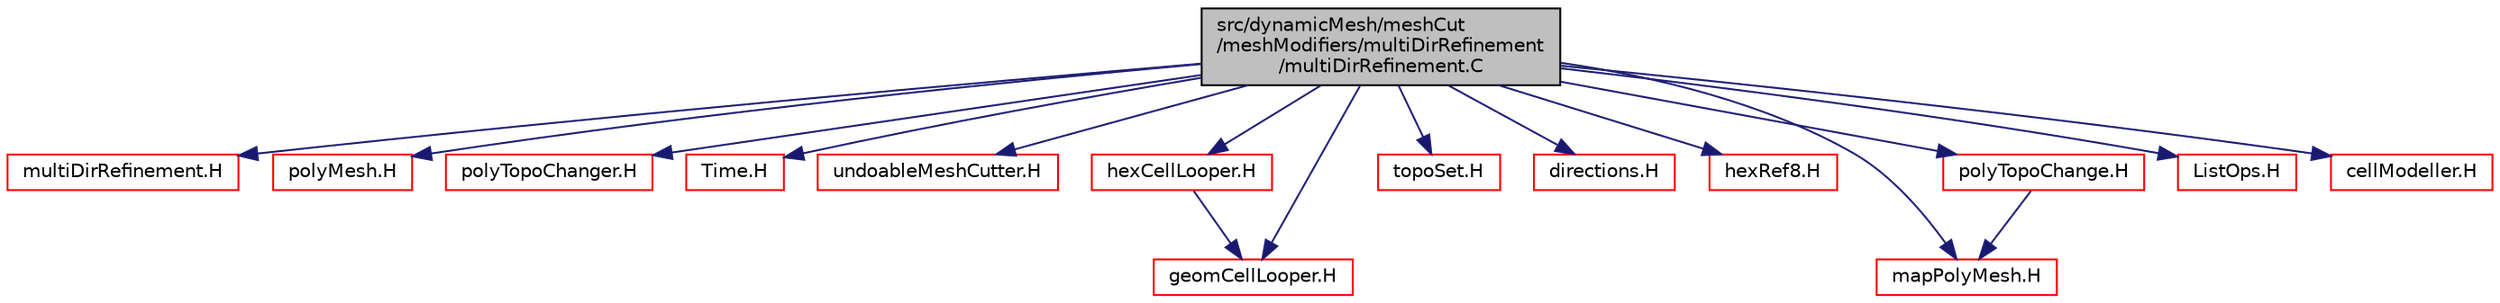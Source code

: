 digraph "src/dynamicMesh/meshCut/meshModifiers/multiDirRefinement/multiDirRefinement.C"
{
  bgcolor="transparent";
  edge [fontname="Helvetica",fontsize="10",labelfontname="Helvetica",labelfontsize="10"];
  node [fontname="Helvetica",fontsize="10",shape=record];
  Node1 [label="src/dynamicMesh/meshCut\l/meshModifiers/multiDirRefinement\l/multiDirRefinement.C",height=0.2,width=0.4,color="black", fillcolor="grey75", style="filled", fontcolor="black"];
  Node1 -> Node2 [color="midnightblue",fontsize="10",style="solid",fontname="Helvetica"];
  Node2 [label="multiDirRefinement.H",height=0.2,width=0.4,color="red",URL="$a04911.html"];
  Node1 -> Node3 [color="midnightblue",fontsize="10",style="solid",fontname="Helvetica"];
  Node3 [label="polyMesh.H",height=0.2,width=0.4,color="red",URL="$a08764.html"];
  Node1 -> Node4 [color="midnightblue",fontsize="10",style="solid",fontname="Helvetica"];
  Node4 [label="polyTopoChanger.H",height=0.2,width=0.4,color="red",URL="$a05020.html"];
  Node1 -> Node5 [color="midnightblue",fontsize="10",style="solid",fontname="Helvetica"];
  Node5 [label="Time.H",height=0.2,width=0.4,color="red",URL="$a07978.html"];
  Node1 -> Node6 [color="midnightblue",fontsize="10",style="solid",fontname="Helvetica"];
  Node6 [label="undoableMeshCutter.H",height=0.2,width=0.4,color="red",URL="$a04915.html"];
  Node1 -> Node7 [color="midnightblue",fontsize="10",style="solid",fontname="Helvetica"];
  Node7 [label="hexCellLooper.H",height=0.2,width=0.4,color="red",URL="$a04894.html"];
  Node7 -> Node8 [color="midnightblue",fontsize="10",style="solid",fontname="Helvetica"];
  Node8 [label="geomCellLooper.H",height=0.2,width=0.4,color="red",URL="$a04892.html"];
  Node1 -> Node8 [color="midnightblue",fontsize="10",style="solid",fontname="Helvetica"];
  Node1 -> Node9 [color="midnightblue",fontsize="10",style="solid",fontname="Helvetica"];
  Node9 [label="topoSet.H",height=0.2,width=0.4,color="red",URL="$a07592.html"];
  Node1 -> Node10 [color="midnightblue",fontsize="10",style="solid",fontname="Helvetica"];
  Node10 [label="directions.H",height=0.2,width=0.4,color="red",URL="$a04901.html"];
  Node1 -> Node11 [color="midnightblue",fontsize="10",style="solid",fontname="Helvetica"];
  Node11 [label="hexRef8.H",height=0.2,width=0.4,color="red",URL="$a04986.html"];
  Node1 -> Node12 [color="midnightblue",fontsize="10",style="solid",fontname="Helvetica"];
  Node12 [label="mapPolyMesh.H",height=0.2,width=0.4,color="red",URL="$a08753.html"];
  Node1 -> Node13 [color="midnightblue",fontsize="10",style="solid",fontname="Helvetica"];
  Node13 [label="polyTopoChange.H",height=0.2,width=0.4,color="red",URL="$a04994.html"];
  Node13 -> Node12 [color="midnightblue",fontsize="10",style="solid",fontname="Helvetica"];
  Node1 -> Node14 [color="midnightblue",fontsize="10",style="solid",fontname="Helvetica"];
  Node14 [label="ListOps.H",height=0.2,width=0.4,color="red",URL="$a07772.html",tooltip="Various functions to operate on Lists. "];
  Node1 -> Node15 [color="midnightblue",fontsize="10",style="solid",fontname="Helvetica"];
  Node15 [label="cellModeller.H",height=0.2,width=0.4,color="red",URL="$a08643.html"];
}
